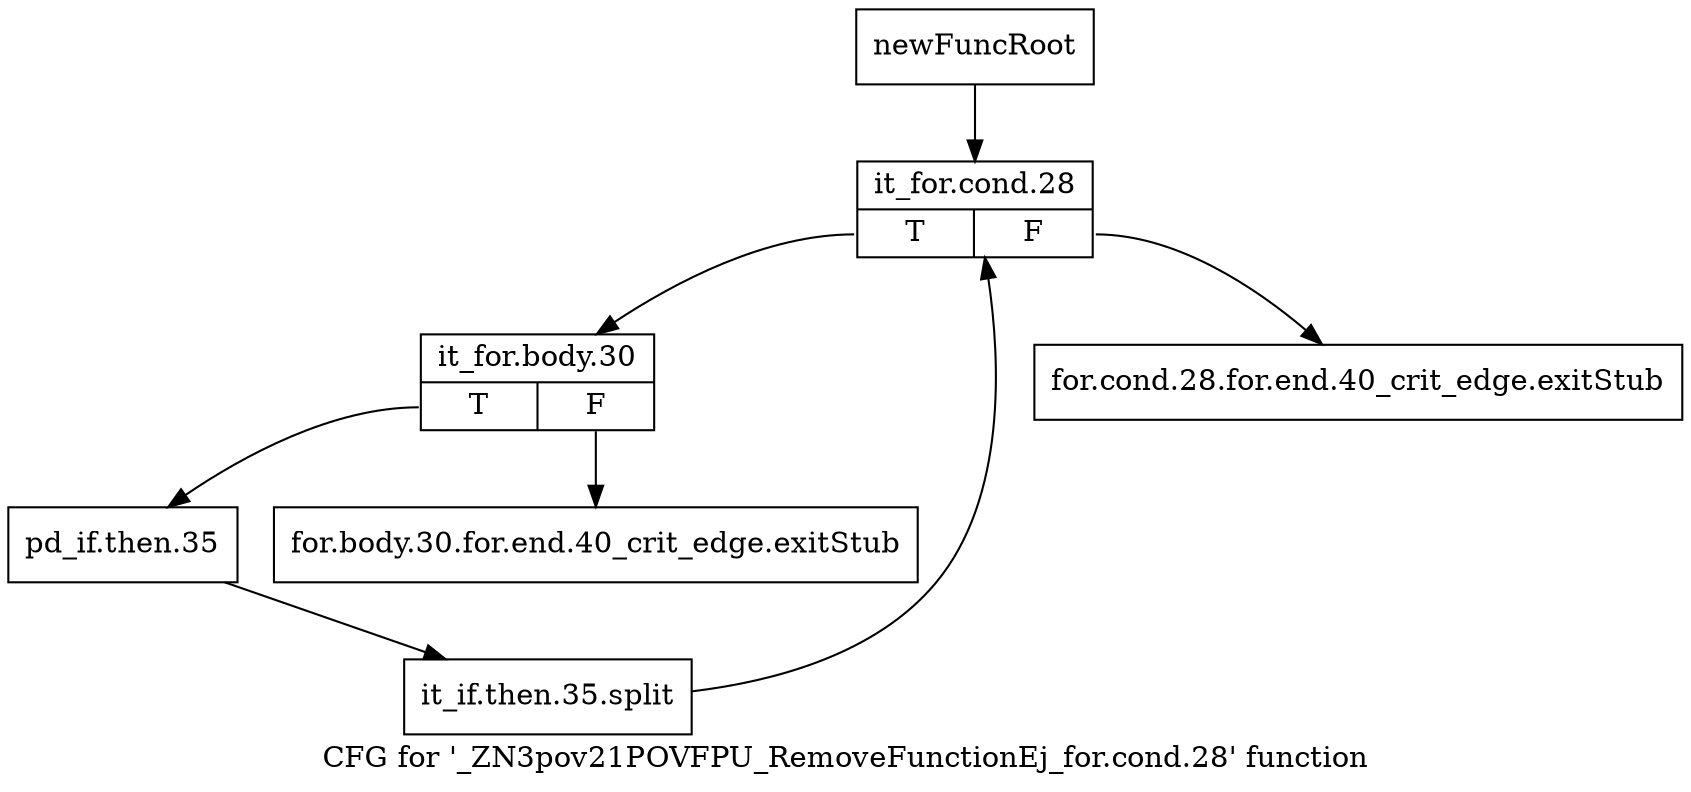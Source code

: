 digraph "CFG for '_ZN3pov21POVFPU_RemoveFunctionEj_for.cond.28' function" {
	label="CFG for '_ZN3pov21POVFPU_RemoveFunctionEj_for.cond.28' function";

	Node0x2444fe0 [shape=record,label="{newFuncRoot}"];
	Node0x2444fe0 -> Node0x2445450;
	Node0x2445030 [shape=record,label="{for.cond.28.for.end.40_crit_edge.exitStub}"];
	Node0x2445400 [shape=record,label="{for.body.30.for.end.40_crit_edge.exitStub}"];
	Node0x2445450 [shape=record,label="{it_for.cond.28|{<s0>T|<s1>F}}"];
	Node0x2445450:s0 -> Node0x24454a0;
	Node0x2445450:s1 -> Node0x2445030;
	Node0x24454a0 [shape=record,label="{it_for.body.30|{<s0>T|<s1>F}}"];
	Node0x24454a0:s0 -> Node0x24454f0;
	Node0x24454a0:s1 -> Node0x2445400;
	Node0x24454f0 [shape=record,label="{pd_if.then.35}"];
	Node0x24454f0 -> Node0x3773360;
	Node0x3773360 [shape=record,label="{it_if.then.35.split}"];
	Node0x3773360 -> Node0x2445450;
}
